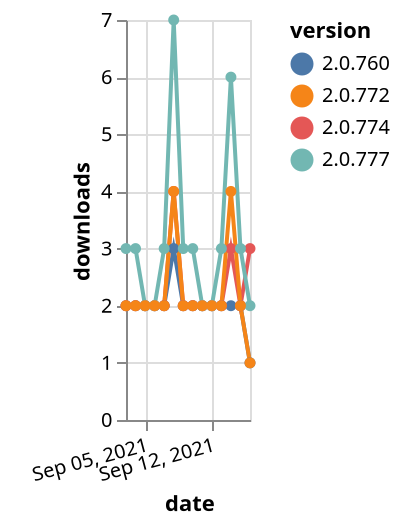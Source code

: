 {"$schema": "https://vega.github.io/schema/vega-lite/v5.json", "description": "A simple bar chart with embedded data.", "data": {"values": [{"date": "2021-09-03", "total": 675, "delta": 2, "version": "2.0.760"}, {"date": "2021-09-04", "total": 677, "delta": 2, "version": "2.0.760"}, {"date": "2021-09-05", "total": 679, "delta": 2, "version": "2.0.760"}, {"date": "2021-09-06", "total": 681, "delta": 2, "version": "2.0.760"}, {"date": "2021-09-07", "total": 683, "delta": 2, "version": "2.0.760"}, {"date": "2021-09-08", "total": 686, "delta": 3, "version": "2.0.760"}, {"date": "2021-09-09", "total": 688, "delta": 2, "version": "2.0.760"}, {"date": "2021-09-10", "total": 690, "delta": 2, "version": "2.0.760"}, {"date": "2021-09-11", "total": 692, "delta": 2, "version": "2.0.760"}, {"date": "2021-09-12", "total": 694, "delta": 2, "version": "2.0.760"}, {"date": "2021-09-13", "total": 696, "delta": 2, "version": "2.0.760"}, {"date": "2021-09-14", "total": 698, "delta": 2, "version": "2.0.760"}, {"date": "2021-09-15", "total": 700, "delta": 2, "version": "2.0.760"}, {"date": "2021-09-16", "total": 701, "delta": 1, "version": "2.0.760"}, {"date": "2021-09-03", "total": 464, "delta": 2, "version": "2.0.774"}, {"date": "2021-09-04", "total": 466, "delta": 2, "version": "2.0.774"}, {"date": "2021-09-05", "total": 468, "delta": 2, "version": "2.0.774"}, {"date": "2021-09-06", "total": 470, "delta": 2, "version": "2.0.774"}, {"date": "2021-09-07", "total": 472, "delta": 2, "version": "2.0.774"}, {"date": "2021-09-08", "total": 476, "delta": 4, "version": "2.0.774"}, {"date": "2021-09-09", "total": 478, "delta": 2, "version": "2.0.774"}, {"date": "2021-09-10", "total": 480, "delta": 2, "version": "2.0.774"}, {"date": "2021-09-11", "total": 482, "delta": 2, "version": "2.0.774"}, {"date": "2021-09-12", "total": 484, "delta": 2, "version": "2.0.774"}, {"date": "2021-09-13", "total": 486, "delta": 2, "version": "2.0.774"}, {"date": "2021-09-14", "total": 489, "delta": 3, "version": "2.0.774"}, {"date": "2021-09-15", "total": 491, "delta": 2, "version": "2.0.774"}, {"date": "2021-09-16", "total": 494, "delta": 3, "version": "2.0.774"}, {"date": "2021-09-03", "total": 455, "delta": 3, "version": "2.0.777"}, {"date": "2021-09-04", "total": 458, "delta": 3, "version": "2.0.777"}, {"date": "2021-09-05", "total": 460, "delta": 2, "version": "2.0.777"}, {"date": "2021-09-06", "total": 462, "delta": 2, "version": "2.0.777"}, {"date": "2021-09-07", "total": 465, "delta": 3, "version": "2.0.777"}, {"date": "2021-09-08", "total": 472, "delta": 7, "version": "2.0.777"}, {"date": "2021-09-09", "total": 475, "delta": 3, "version": "2.0.777"}, {"date": "2021-09-10", "total": 478, "delta": 3, "version": "2.0.777"}, {"date": "2021-09-11", "total": 480, "delta": 2, "version": "2.0.777"}, {"date": "2021-09-12", "total": 482, "delta": 2, "version": "2.0.777"}, {"date": "2021-09-13", "total": 485, "delta": 3, "version": "2.0.777"}, {"date": "2021-09-14", "total": 491, "delta": 6, "version": "2.0.777"}, {"date": "2021-09-15", "total": 494, "delta": 3, "version": "2.0.777"}, {"date": "2021-09-16", "total": 496, "delta": 2, "version": "2.0.777"}, {"date": "2021-09-03", "total": 565, "delta": 2, "version": "2.0.772"}, {"date": "2021-09-04", "total": 567, "delta": 2, "version": "2.0.772"}, {"date": "2021-09-05", "total": 569, "delta": 2, "version": "2.0.772"}, {"date": "2021-09-06", "total": 571, "delta": 2, "version": "2.0.772"}, {"date": "2021-09-07", "total": 573, "delta": 2, "version": "2.0.772"}, {"date": "2021-09-08", "total": 577, "delta": 4, "version": "2.0.772"}, {"date": "2021-09-09", "total": 579, "delta": 2, "version": "2.0.772"}, {"date": "2021-09-10", "total": 581, "delta": 2, "version": "2.0.772"}, {"date": "2021-09-11", "total": 583, "delta": 2, "version": "2.0.772"}, {"date": "2021-09-12", "total": 585, "delta": 2, "version": "2.0.772"}, {"date": "2021-09-13", "total": 587, "delta": 2, "version": "2.0.772"}, {"date": "2021-09-14", "total": 591, "delta": 4, "version": "2.0.772"}, {"date": "2021-09-15", "total": 593, "delta": 2, "version": "2.0.772"}, {"date": "2021-09-16", "total": 594, "delta": 1, "version": "2.0.772"}]}, "width": "container", "mark": {"type": "line", "point": {"filled": true}}, "encoding": {"x": {"field": "date", "type": "temporal", "timeUnit": "yearmonthdate", "title": "date", "axis": {"labelAngle": -15}}, "y": {"field": "delta", "type": "quantitative", "title": "downloads"}, "color": {"field": "version", "type": "nominal"}, "tooltip": {"field": "delta"}}}